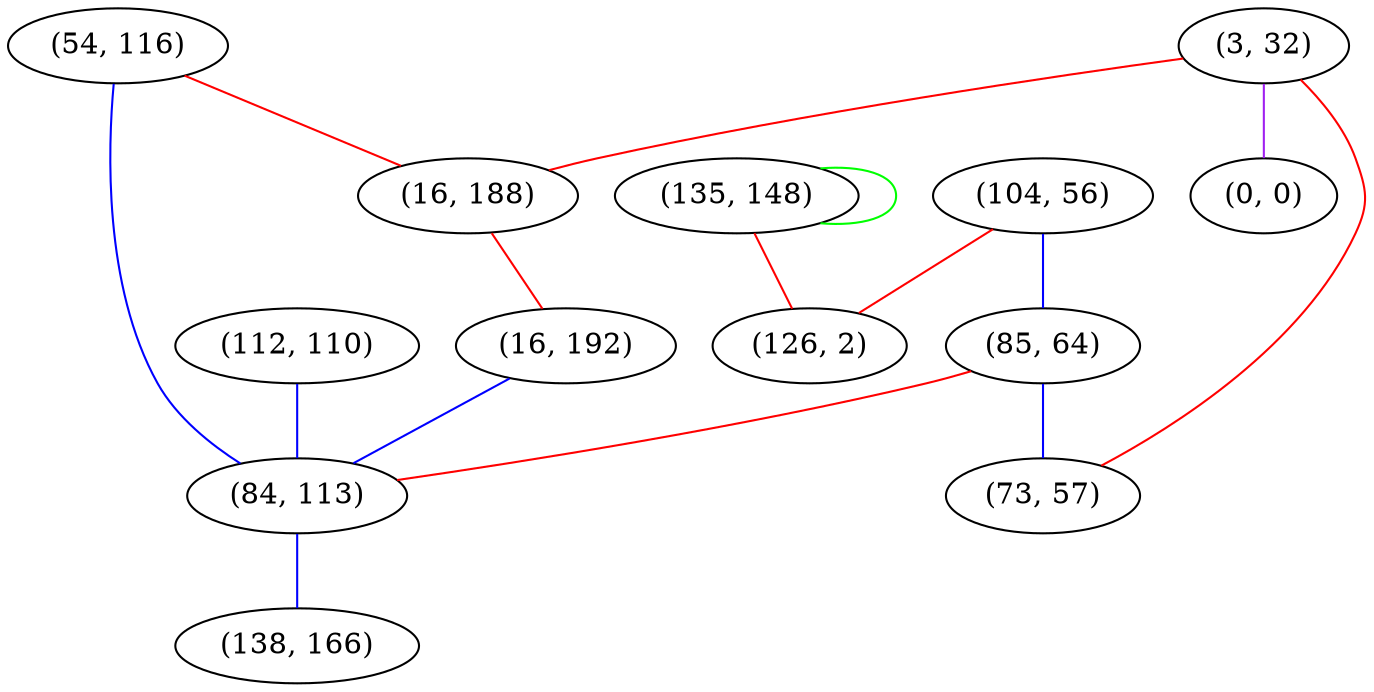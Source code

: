 graph "" {
"(135, 148)";
"(54, 116)";
"(104, 56)";
"(85, 64)";
"(3, 32)";
"(126, 2)";
"(0, 0)";
"(16, 188)";
"(16, 192)";
"(112, 110)";
"(84, 113)";
"(73, 57)";
"(138, 166)";
"(135, 148)" -- "(135, 148)"  [color=green, key=0, weight=2];
"(135, 148)" -- "(126, 2)"  [color=red, key=0, weight=1];
"(54, 116)" -- "(84, 113)"  [color=blue, key=0, weight=3];
"(54, 116)" -- "(16, 188)"  [color=red, key=0, weight=1];
"(104, 56)" -- "(126, 2)"  [color=red, key=0, weight=1];
"(104, 56)" -- "(85, 64)"  [color=blue, key=0, weight=3];
"(85, 64)" -- "(84, 113)"  [color=red, key=0, weight=1];
"(85, 64)" -- "(73, 57)"  [color=blue, key=0, weight=3];
"(3, 32)" -- "(0, 0)"  [color=purple, key=0, weight=4];
"(3, 32)" -- "(73, 57)"  [color=red, key=0, weight=1];
"(3, 32)" -- "(16, 188)"  [color=red, key=0, weight=1];
"(16, 188)" -- "(16, 192)"  [color=red, key=0, weight=1];
"(16, 192)" -- "(84, 113)"  [color=blue, key=0, weight=3];
"(112, 110)" -- "(84, 113)"  [color=blue, key=0, weight=3];
"(84, 113)" -- "(138, 166)"  [color=blue, key=0, weight=3];
}
